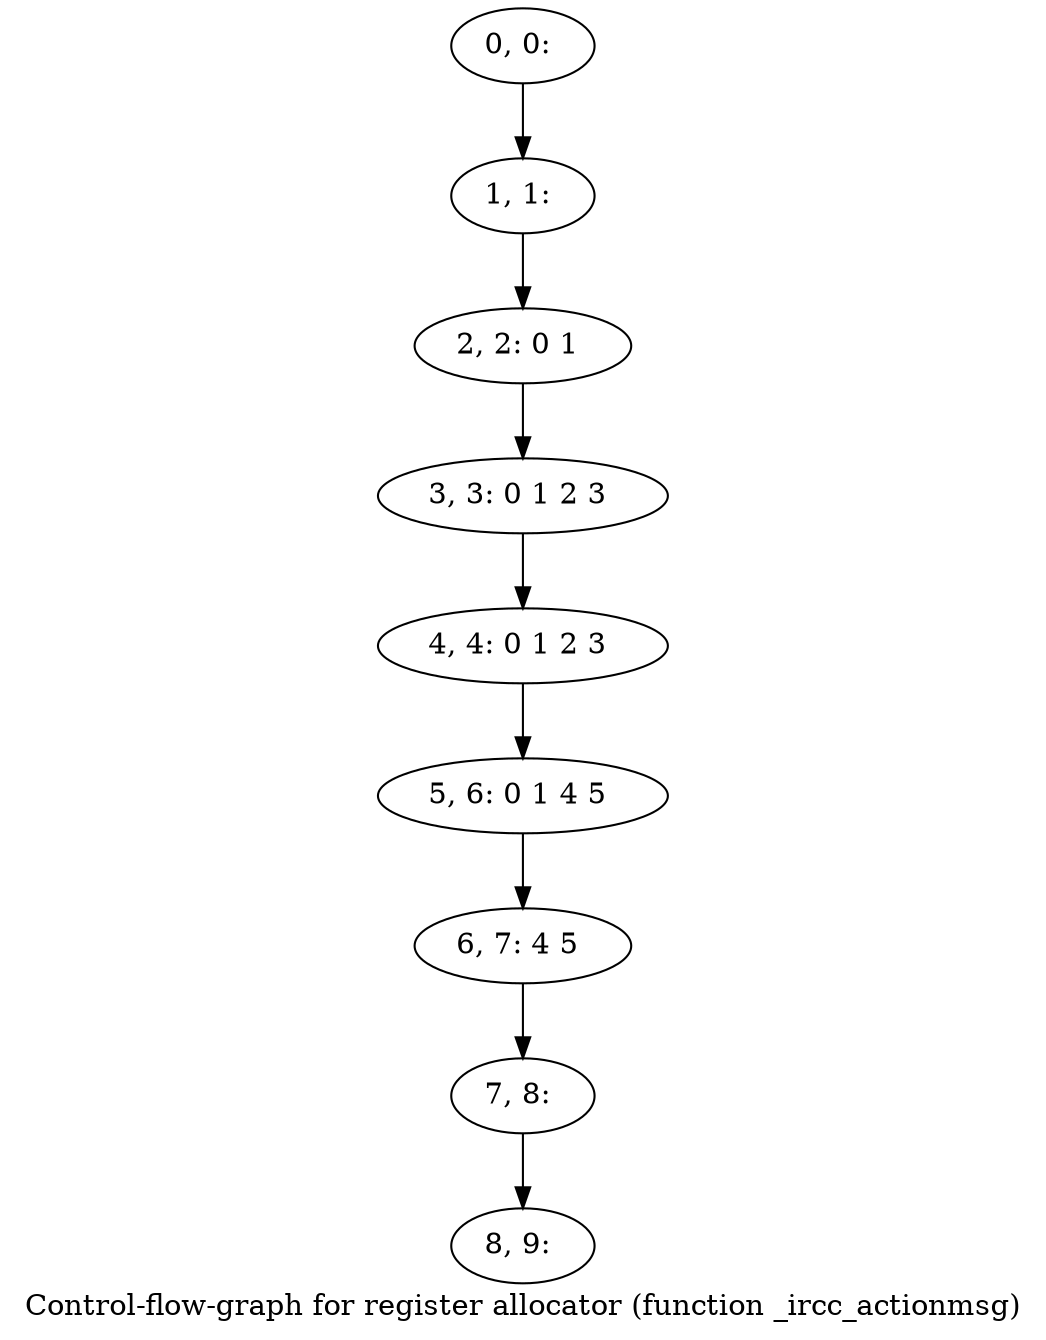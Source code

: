 digraph G {
graph [label="Control-flow-graph for register allocator (function _ircc_actionmsg)"]
0[label="0, 0: "];
1[label="1, 1: "];
2[label="2, 2: 0 1 "];
3[label="3, 3: 0 1 2 3 "];
4[label="4, 4: 0 1 2 3 "];
5[label="5, 6: 0 1 4 5 "];
6[label="6, 7: 4 5 "];
7[label="7, 8: "];
8[label="8, 9: "];
0->1 ;
1->2 ;
2->3 ;
3->4 ;
4->5 ;
5->6 ;
6->7 ;
7->8 ;
}
